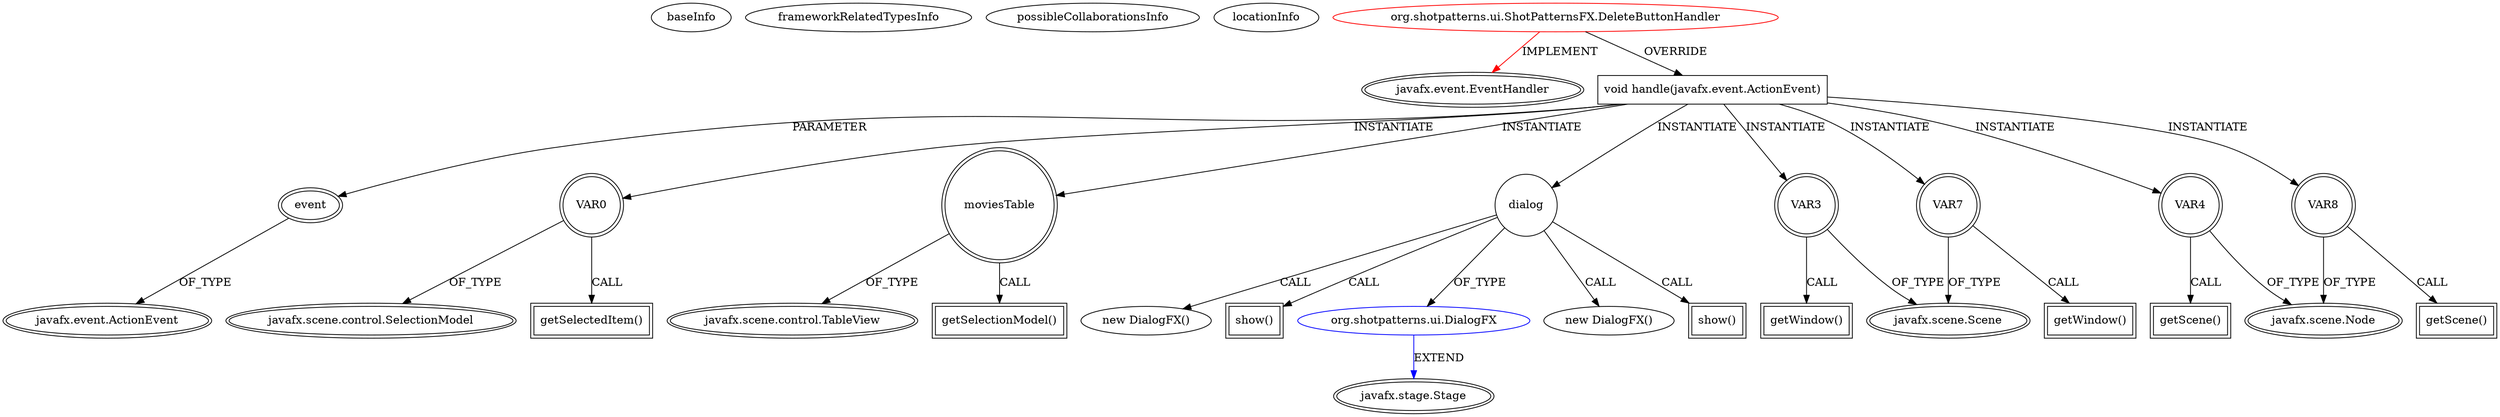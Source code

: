 digraph {
baseInfo[graphId=2234,category="extension_graph",isAnonymous=false,possibleRelation=true]
frameworkRelatedTypesInfo[0="javafx.event.EventHandler"]
possibleCollaborationsInfo[0="2234~OVERRIDING_METHOD_DECLARATION-INSTANTIATION-~javafx.event.EventHandler ~javafx.stage.Stage ~false~false"]
locationInfo[projectName="c1um5y-ShotPatterns",filePath="/c1um5y-ShotPatterns/ShotPatterns-master/src/org/shotpatterns/ui/ShotPatternsFX.java",contextSignature="DeleteButtonHandler",graphId="2234"]
0[label="org.shotpatterns.ui.ShotPatternsFX.DeleteButtonHandler",vertexType="ROOT_CLIENT_CLASS_DECLARATION",isFrameworkType=false,color=red]
1[label="javafx.event.EventHandler",vertexType="FRAMEWORK_INTERFACE_TYPE",isFrameworkType=true,peripheries=2]
2[label="void handle(javafx.event.ActionEvent)",vertexType="OVERRIDING_METHOD_DECLARATION",isFrameworkType=false,shape=box]
3[label="event",vertexType="PARAMETER_DECLARATION",isFrameworkType=true,peripheries=2]
4[label="javafx.event.ActionEvent",vertexType="FRAMEWORK_CLASS_TYPE",isFrameworkType=true,peripheries=2]
5[label="VAR0",vertexType="VARIABLE_EXPRESION",isFrameworkType=true,peripheries=2,shape=circle]
7[label="javafx.scene.control.SelectionModel",vertexType="FRAMEWORK_CLASS_TYPE",isFrameworkType=true,peripheries=2]
6[label="getSelectedItem()",vertexType="INSIDE_CALL",isFrameworkType=true,peripheries=2,shape=box]
8[label="moviesTable",vertexType="VARIABLE_EXPRESION",isFrameworkType=true,peripheries=2,shape=circle]
10[label="javafx.scene.control.TableView",vertexType="FRAMEWORK_CLASS_TYPE",isFrameworkType=true,peripheries=2]
9[label="getSelectionModel()",vertexType="INSIDE_CALL",isFrameworkType=true,peripheries=2,shape=box]
12[label="dialog",vertexType="VARIABLE_EXPRESION",isFrameworkType=false,shape=circle]
13[label="org.shotpatterns.ui.DialogFX",vertexType="REFERENCE_CLIENT_CLASS_DECLARATION",isFrameworkType=false,color=blue]
14[label="javafx.stage.Stage",vertexType="FRAMEWORK_CLASS_TYPE",isFrameworkType=true,peripheries=2]
11[label="new DialogFX()",vertexType="CONSTRUCTOR_CALL",isFrameworkType=false]
15[label="VAR3",vertexType="VARIABLE_EXPRESION",isFrameworkType=true,peripheries=2,shape=circle]
17[label="javafx.scene.Scene",vertexType="FRAMEWORK_CLASS_TYPE",isFrameworkType=true,peripheries=2]
16[label="getWindow()",vertexType="INSIDE_CALL",isFrameworkType=true,peripheries=2,shape=box]
18[label="VAR4",vertexType="VARIABLE_EXPRESION",isFrameworkType=true,peripheries=2,shape=circle]
20[label="javafx.scene.Node",vertexType="FRAMEWORK_CLASS_TYPE",isFrameworkType=true,peripheries=2]
19[label="getScene()",vertexType="INSIDE_CALL",isFrameworkType=true,peripheries=2,shape=box]
22[label="show()",vertexType="INSIDE_CALL",isFrameworkType=true,peripheries=2,shape=box]
23[label="new DialogFX()",vertexType="CONSTRUCTOR_CALL",isFrameworkType=false]
25[label="VAR7",vertexType="VARIABLE_EXPRESION",isFrameworkType=true,peripheries=2,shape=circle]
26[label="getWindow()",vertexType="INSIDE_CALL",isFrameworkType=true,peripheries=2,shape=box]
28[label="VAR8",vertexType="VARIABLE_EXPRESION",isFrameworkType=true,peripheries=2,shape=circle]
29[label="getScene()",vertexType="INSIDE_CALL",isFrameworkType=true,peripheries=2,shape=box]
32[label="show()",vertexType="INSIDE_CALL",isFrameworkType=true,peripheries=2,shape=box]
0->1[label="IMPLEMENT",color=red]
0->2[label="OVERRIDE"]
3->4[label="OF_TYPE"]
2->3[label="PARAMETER"]
2->5[label="INSTANTIATE"]
5->7[label="OF_TYPE"]
5->6[label="CALL"]
2->8[label="INSTANTIATE"]
8->10[label="OF_TYPE"]
8->9[label="CALL"]
2->12[label="INSTANTIATE"]
13->14[label="EXTEND",color=blue]
12->13[label="OF_TYPE"]
12->11[label="CALL"]
2->15[label="INSTANTIATE"]
15->17[label="OF_TYPE"]
15->16[label="CALL"]
2->18[label="INSTANTIATE"]
18->20[label="OF_TYPE"]
18->19[label="CALL"]
12->22[label="CALL"]
12->23[label="CALL"]
2->25[label="INSTANTIATE"]
25->17[label="OF_TYPE"]
25->26[label="CALL"]
2->28[label="INSTANTIATE"]
28->20[label="OF_TYPE"]
28->29[label="CALL"]
12->32[label="CALL"]
}
